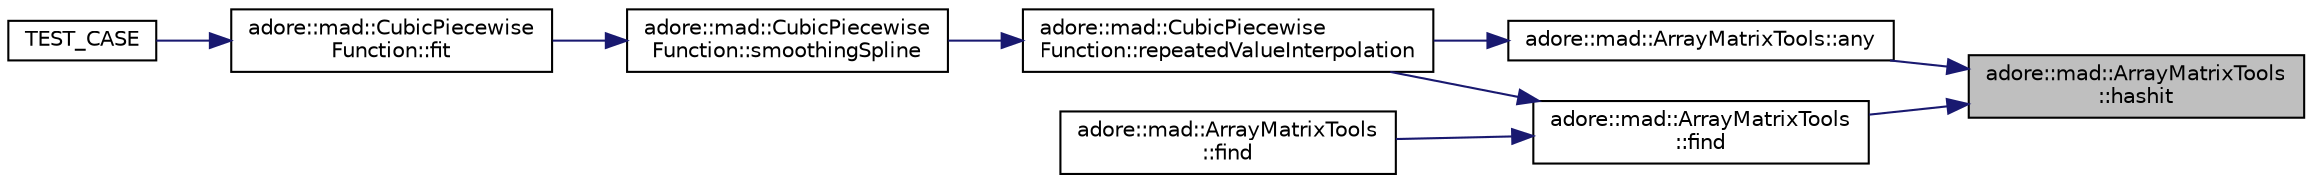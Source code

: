 digraph "adore::mad::ArrayMatrixTools::hashit"
{
 // LATEX_PDF_SIZE
  edge [fontname="Helvetica",fontsize="10",labelfontname="Helvetica",labelfontsize="10"];
  node [fontname="Helvetica",fontsize="10",shape=record];
  rankdir="RL";
  Node1 [label="adore::mad::ArrayMatrixTools\l::hashit",height=0.2,width=0.4,color="black", fillcolor="grey75", style="filled", fontcolor="black",tooltip=" "];
  Node1 -> Node2 [dir="back",color="midnightblue",fontsize="10",style="solid",fontname="Helvetica"];
  Node2 [label="adore::mad::ArrayMatrixTools::any",height=0.2,width=0.4,color="black", fillcolor="white", style="filled",URL="$classadore_1_1mad_1_1ArrayMatrixTools.html#aee2dc19c928c51a52aff3e31f3081363",tooltip=" "];
  Node2 -> Node3 [dir="back",color="midnightblue",fontsize="10",style="solid",fontname="Helvetica"];
  Node3 [label="adore::mad::CubicPiecewise\lFunction::repeatedValueInterpolation",height=0.2,width=0.4,color="black", fillcolor="white", style="filled",URL="$classadore_1_1mad_1_1CubicPiecewiseFunction.html#ae14457f436ac4a14bc5ddd4c4260817c",tooltip=" "];
  Node3 -> Node4 [dir="back",color="midnightblue",fontsize="10",style="solid",fontname="Helvetica"];
  Node4 [label="adore::mad::CubicPiecewise\lFunction::smoothingSpline",height=0.2,width=0.4,color="black", fillcolor="white", style="filled",URL="$classadore_1_1mad_1_1CubicPiecewiseFunction.html#accdb0c66b37efa161b8c2d39ce6f210b",tooltip=" "];
  Node4 -> Node5 [dir="back",color="midnightblue",fontsize="10",style="solid",fontname="Helvetica"];
  Node5 [label="adore::mad::CubicPiecewise\lFunction::fit",height=0.2,width=0.4,color="black", fillcolor="white", style="filled",URL="$classadore_1_1mad_1_1CubicPiecewiseFunction.html#ab318a2fc87bc4bc93ea8b32efaf8080e",tooltip=" "];
  Node5 -> Node6 [dir="back",color="midnightblue",fontsize="10",style="solid",fontname="Helvetica"];
  Node6 [label="TEST_CASE",height=0.2,width=0.4,color="black", fillcolor="white", style="filled",URL="$test__CubicPiecewise__function_8cpp.html#a6b3483c39f2fd74284679a7e8536797d",tooltip=" "];
  Node1 -> Node7 [dir="back",color="midnightblue",fontsize="10",style="solid",fontname="Helvetica"];
  Node7 [label="adore::mad::ArrayMatrixTools\l::find",height=0.2,width=0.4,color="black", fillcolor="white", style="filled",URL="$classadore_1_1mad_1_1ArrayMatrixTools.html#a3e7dc6bbc349b44d883c85d47dbc353e",tooltip=" "];
  Node7 -> Node8 [dir="back",color="midnightblue",fontsize="10",style="solid",fontname="Helvetica"];
  Node8 [label="adore::mad::ArrayMatrixTools\l::find",height=0.2,width=0.4,color="black", fillcolor="white", style="filled",URL="$classadore_1_1mad_1_1ArrayMatrixTools.html#aa4494f385dfeb040c01cdd8f411a7539",tooltip=" "];
  Node7 -> Node3 [dir="back",color="midnightblue",fontsize="10",style="solid",fontname="Helvetica"];
}
